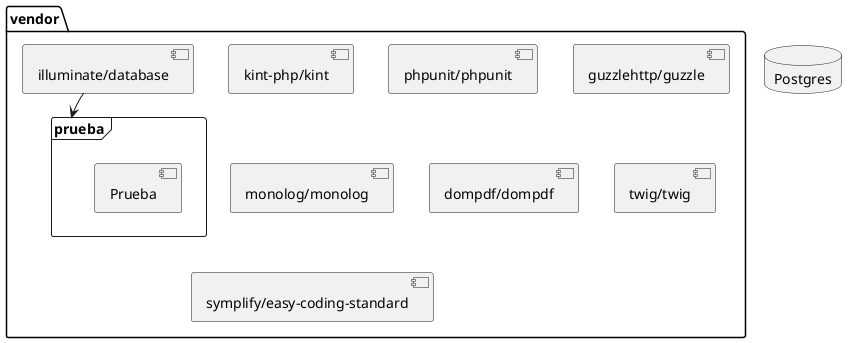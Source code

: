 @startuml diagrama_paquetes
' https://plantuml.com/es/

package "vendor" {
  [kint-php/kint]
  [phpunit/phpunit]
  [guzzlehttp/guzzle]
  [monolog/monolog]
  [dompdf/dompdf]
  [twig/twig]
  [symplify/easy-coding-standard]
  [illuminate/database] --> prueba
}

database "Postgres" {
    frame "prueba" {
        [Prueba]
    }
}

@enduml